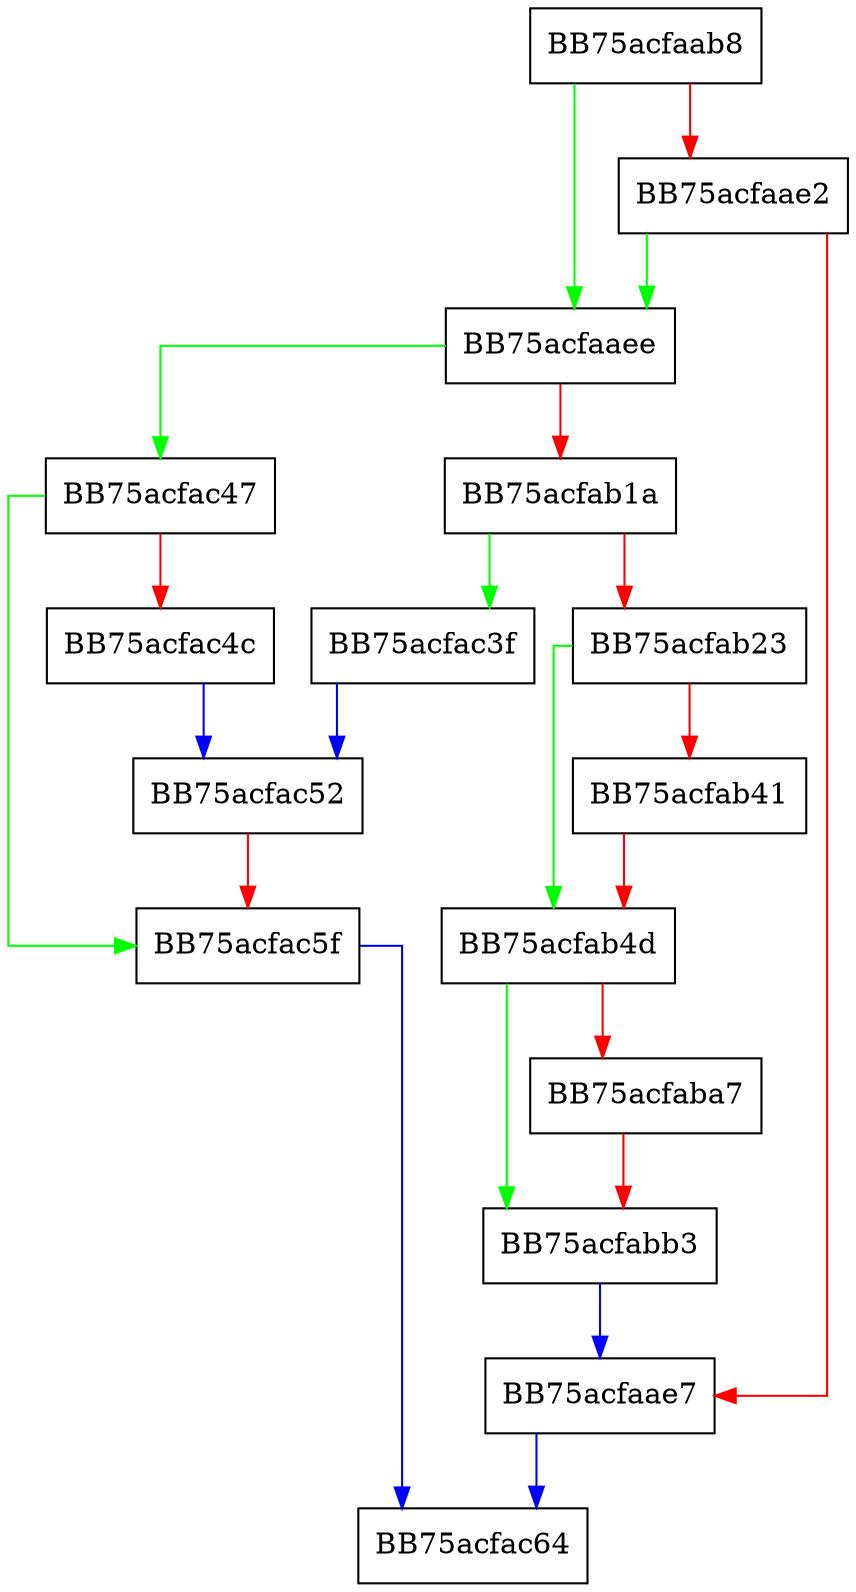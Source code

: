 digraph AddTelemetry {
  node [shape="box"];
  graph [splines=ortho];
  BB75acfaab8 -> BB75acfaaee [color="green"];
  BB75acfaab8 -> BB75acfaae2 [color="red"];
  BB75acfaae2 -> BB75acfaaee [color="green"];
  BB75acfaae2 -> BB75acfaae7 [color="red"];
  BB75acfaae7 -> BB75acfac64 [color="blue"];
  BB75acfaaee -> BB75acfac47 [color="green"];
  BB75acfaaee -> BB75acfab1a [color="red"];
  BB75acfab1a -> BB75acfac3f [color="green"];
  BB75acfab1a -> BB75acfab23 [color="red"];
  BB75acfab23 -> BB75acfab4d [color="green"];
  BB75acfab23 -> BB75acfab41 [color="red"];
  BB75acfab41 -> BB75acfab4d [color="red"];
  BB75acfab4d -> BB75acfabb3 [color="green"];
  BB75acfab4d -> BB75acfaba7 [color="red"];
  BB75acfaba7 -> BB75acfabb3 [color="red"];
  BB75acfabb3 -> BB75acfaae7 [color="blue"];
  BB75acfac3f -> BB75acfac52 [color="blue"];
  BB75acfac47 -> BB75acfac5f [color="green"];
  BB75acfac47 -> BB75acfac4c [color="red"];
  BB75acfac4c -> BB75acfac52 [color="blue"];
  BB75acfac52 -> BB75acfac5f [color="red"];
  BB75acfac5f -> BB75acfac64 [color="blue"];
}
